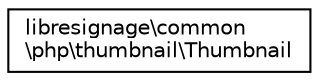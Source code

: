 digraph "Graphical Class Hierarchy"
{
  edge [fontname="Helvetica",fontsize="10",labelfontname="Helvetica",labelfontsize="10"];
  node [fontname="Helvetica",fontsize="10",shape=record];
  rankdir="LR";
  Node0 [label="libresignage\\common\l\\php\\thumbnail\\Thumbnail",height=0.2,width=0.4,color="black", fillcolor="white", style="filled",URL="$classlibresignage_1_1common_1_1php_1_1thumbnail_1_1Thumbnail.html"];
}
